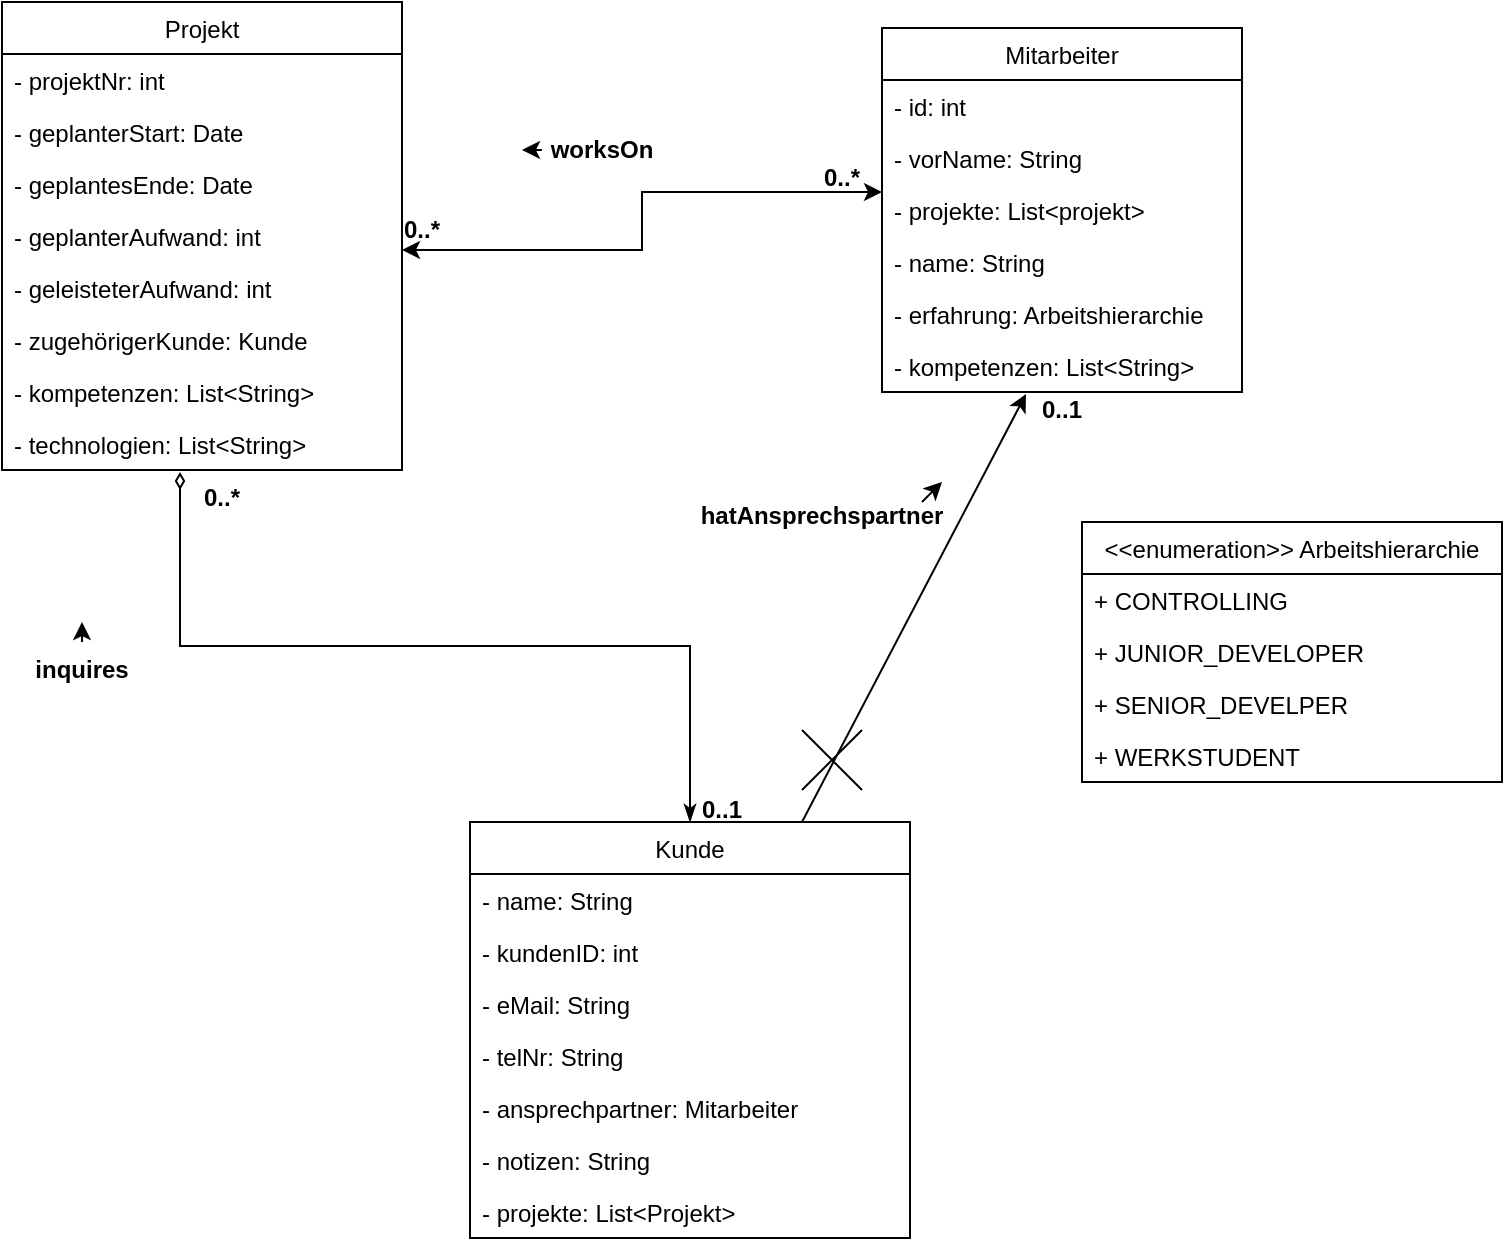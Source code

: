 <mxfile version="13.9.9" type="device"><diagram id="qES5lL1LD4_ZPxFyWEG5" name="Page-1"><mxGraphModel dx="1094" dy="737" grid="1" gridSize="10" guides="1" tooltips="1" connect="1" arrows="1" fold="1" page="1" pageScale="1" pageWidth="827" pageHeight="1169" math="0" shadow="0"><root><mxCell id="0"/><mxCell id="1" parent="0"/><mxCell id="HK1HnzDMrN5pPwvElY66-2" value="Mitarbeiter" style="swimlane;fontStyle=0;childLayout=stackLayout;horizontal=1;startSize=26;fillColor=none;horizontalStack=0;resizeParent=1;resizeParentMax=0;resizeLast=0;collapsible=1;marginBottom=0;" parent="1" vertex="1"><mxGeometry x="510" y="163" width="180" height="182" as="geometry"/></mxCell><mxCell id="HK1HnzDMrN5pPwvElY66-3" value="- id: int" style="text;strokeColor=none;fillColor=none;align=left;verticalAlign=top;spacingLeft=4;spacingRight=4;overflow=hidden;rotatable=0;points=[[0,0.5],[1,0.5]];portConstraint=eastwest;" parent="HK1HnzDMrN5pPwvElY66-2" vertex="1"><mxGeometry y="26" width="180" height="26" as="geometry"/></mxCell><mxCell id="HK1HnzDMrN5pPwvElY66-4" value="- vorName: String" style="text;strokeColor=none;fillColor=none;align=left;verticalAlign=top;spacingLeft=4;spacingRight=4;overflow=hidden;rotatable=0;points=[[0,0.5],[1,0.5]];portConstraint=eastwest;" parent="HK1HnzDMrN5pPwvElY66-2" vertex="1"><mxGeometry y="52" width="180" height="26" as="geometry"/></mxCell><mxCell id="HK1HnzDMrN5pPwvElY66-15" value="- projekte: List&lt;projekt&gt;" style="text;strokeColor=none;fillColor=none;align=left;verticalAlign=top;spacingLeft=4;spacingRight=4;overflow=hidden;rotatable=0;points=[[0,0.5],[1,0.5]];portConstraint=eastwest;" parent="HK1HnzDMrN5pPwvElY66-2" vertex="1"><mxGeometry y="78" width="180" height="26" as="geometry"/></mxCell><mxCell id="HK1HnzDMrN5pPwvElY66-5" value="- name: String" style="text;strokeColor=none;fillColor=none;align=left;verticalAlign=top;spacingLeft=4;spacingRight=4;overflow=hidden;rotatable=0;points=[[0,0.5],[1,0.5]];portConstraint=eastwest;imageHeight=24;imageWidth=26;imageAspect=1;" parent="HK1HnzDMrN5pPwvElY66-2" vertex="1"><mxGeometry y="104" width="180" height="26" as="geometry"/></mxCell><mxCell id="HK1HnzDMrN5pPwvElY66-53" value="- erfahrung: Arbeitshierarchie" style="text;strokeColor=none;fillColor=none;align=left;verticalAlign=top;spacingLeft=4;spacingRight=4;overflow=hidden;rotatable=0;points=[[0,0.5],[1,0.5]];portConstraint=eastwest;imageHeight=24;imageWidth=26;imageAspect=1;" parent="HK1HnzDMrN5pPwvElY66-2" vertex="1"><mxGeometry y="130" width="180" height="26" as="geometry"/></mxCell><mxCell id="T29BGUdwYCYtZFOgeIpj-5" value="- kompetenzen: List&lt;String&gt;" style="text;strokeColor=none;fillColor=none;align=left;verticalAlign=top;spacingLeft=4;spacingRight=4;overflow=hidden;rotatable=0;points=[[0,0.5],[1,0.5]];portConstraint=eastwest;imageHeight=24;imageWidth=26;imageAspect=1;" vertex="1" parent="HK1HnzDMrN5pPwvElY66-2"><mxGeometry y="156" width="180" height="26" as="geometry"/></mxCell><mxCell id="HK1HnzDMrN5pPwvElY66-10" value="Projekt" style="swimlane;fontStyle=0;childLayout=stackLayout;horizontal=1;startSize=26;fillColor=none;horizontalStack=0;resizeParent=1;resizeParentMax=0;resizeLast=0;collapsible=1;marginBottom=0;" parent="1" vertex="1"><mxGeometry x="70" y="150" width="200" height="234" as="geometry"/></mxCell><mxCell id="HK1HnzDMrN5pPwvElY66-11" value="- projektNr: int" style="text;strokeColor=none;fillColor=none;align=left;verticalAlign=top;spacingLeft=4;spacingRight=4;overflow=hidden;rotatable=0;points=[[0,0.5],[1,0.5]];portConstraint=eastwest;" parent="HK1HnzDMrN5pPwvElY66-10" vertex="1"><mxGeometry y="26" width="200" height="26" as="geometry"/></mxCell><mxCell id="HK1HnzDMrN5pPwvElY66-12" value="- geplanterStart: Date" style="text;strokeColor=none;fillColor=none;align=left;verticalAlign=top;spacingLeft=4;spacingRight=4;overflow=hidden;rotatable=0;points=[[0,0.5],[1,0.5]];portConstraint=eastwest;" parent="HK1HnzDMrN5pPwvElY66-10" vertex="1"><mxGeometry y="52" width="200" height="26" as="geometry"/></mxCell><mxCell id="HK1HnzDMrN5pPwvElY66-18" value="- geplantesEnde: Date" style="text;strokeColor=none;fillColor=none;align=left;verticalAlign=top;spacingLeft=4;spacingRight=4;overflow=hidden;rotatable=0;points=[[0,0.5],[1,0.5]];portConstraint=eastwest;" parent="HK1HnzDMrN5pPwvElY66-10" vertex="1"><mxGeometry y="78" width="200" height="26" as="geometry"/></mxCell><mxCell id="HK1HnzDMrN5pPwvElY66-19" value="- geplanterAufwand: int" style="text;strokeColor=none;fillColor=none;align=left;verticalAlign=top;spacingLeft=4;spacingRight=4;overflow=hidden;rotatable=0;points=[[0,0.5],[1,0.5]];portConstraint=eastwest;" parent="HK1HnzDMrN5pPwvElY66-10" vertex="1"><mxGeometry y="104" width="200" height="26" as="geometry"/></mxCell><mxCell id="T29BGUdwYCYtZFOgeIpj-3" value="- geleisteterAufwand: int" style="text;strokeColor=none;fillColor=none;align=left;verticalAlign=top;spacingLeft=4;spacingRight=4;overflow=hidden;rotatable=0;points=[[0,0.5],[1,0.5]];portConstraint=eastwest;" vertex="1" parent="HK1HnzDMrN5pPwvElY66-10"><mxGeometry y="130" width="200" height="26" as="geometry"/></mxCell><mxCell id="HK1HnzDMrN5pPwvElY66-20" value="- zugehörigerKunde: Kunde" style="text;strokeColor=none;fillColor=none;align=left;verticalAlign=top;spacingLeft=4;spacingRight=4;overflow=hidden;rotatable=0;points=[[0,0.5],[1,0.5]];portConstraint=eastwest;" parent="HK1HnzDMrN5pPwvElY66-10" vertex="1"><mxGeometry y="156" width="200" height="26" as="geometry"/></mxCell><mxCell id="HK1HnzDMrN5pPwvElY66-13" value="- kompetenzen: List&lt;String&gt;" style="text;strokeColor=none;fillColor=none;align=left;verticalAlign=top;spacingLeft=4;spacingRight=4;overflow=hidden;rotatable=0;points=[[0,0.5],[1,0.5]];portConstraint=eastwest;" parent="HK1HnzDMrN5pPwvElY66-10" vertex="1"><mxGeometry y="182" width="200" height="26" as="geometry"/></mxCell><mxCell id="HK1HnzDMrN5pPwvElY66-21" value="- technologien: List&lt;String&gt;" style="text;strokeColor=none;fillColor=none;align=left;verticalAlign=top;spacingLeft=4;spacingRight=4;overflow=hidden;rotatable=0;points=[[0,0.5],[1,0.5]];portConstraint=eastwest;" parent="HK1HnzDMrN5pPwvElY66-10" vertex="1"><mxGeometry y="208" width="200" height="26" as="geometry"/></mxCell><mxCell id="HK1HnzDMrN5pPwvElY66-32" style="edgeStyle=orthogonalEdgeStyle;rounded=0;orthogonalLoop=1;jettySize=auto;html=1;exitX=0.5;exitY=0;exitDx=0;exitDy=0;entryX=0.445;entryY=1.038;entryDx=0;entryDy=0;entryPerimeter=0;startArrow=classicThin;startFill=1;endArrow=diamondThin;endFill=0;" parent="1" source="HK1HnzDMrN5pPwvElY66-23" target="HK1HnzDMrN5pPwvElY66-21" edge="1"><mxGeometry relative="1" as="geometry"/></mxCell><mxCell id="HK1HnzDMrN5pPwvElY66-23" value="Kunde" style="swimlane;fontStyle=0;childLayout=stackLayout;horizontal=1;startSize=26;fillColor=none;horizontalStack=0;resizeParent=1;resizeParentMax=0;resizeLast=0;collapsible=1;marginBottom=0;" parent="1" vertex="1"><mxGeometry x="304" y="560" width="220" height="208" as="geometry"/></mxCell><mxCell id="HK1HnzDMrN5pPwvElY66-27" value="- name: String" style="text;strokeColor=none;fillColor=none;align=left;verticalAlign=top;spacingLeft=4;spacingRight=4;overflow=hidden;rotatable=0;points=[[0,0.5],[1,0.5]];portConstraint=eastwest;" parent="HK1HnzDMrN5pPwvElY66-23" vertex="1"><mxGeometry y="26" width="220" height="26" as="geometry"/></mxCell><mxCell id="HK1HnzDMrN5pPwvElY66-29" value="- kundenID: int" style="text;strokeColor=none;fillColor=none;align=left;verticalAlign=top;spacingLeft=4;spacingRight=4;overflow=hidden;rotatable=0;points=[[0,0.5],[1,0.5]];portConstraint=eastwest;" parent="HK1HnzDMrN5pPwvElY66-23" vertex="1"><mxGeometry y="52" width="220" height="26" as="geometry"/></mxCell><mxCell id="HK1HnzDMrN5pPwvElY66-28" value="- eMail: String" style="text;strokeColor=none;fillColor=none;align=left;verticalAlign=top;spacingLeft=4;spacingRight=4;overflow=hidden;rotatable=0;points=[[0,0.5],[1,0.5]];portConstraint=eastwest;" parent="HK1HnzDMrN5pPwvElY66-23" vertex="1"><mxGeometry y="78" width="220" height="26" as="geometry"/></mxCell><mxCell id="HK1HnzDMrN5pPwvElY66-24" value="- telNr: String" style="text;strokeColor=none;fillColor=none;align=left;verticalAlign=top;spacingLeft=4;spacingRight=4;overflow=hidden;rotatable=0;points=[[0,0.5],[1,0.5]];portConstraint=eastwest;" parent="HK1HnzDMrN5pPwvElY66-23" vertex="1"><mxGeometry y="104" width="220" height="26" as="geometry"/></mxCell><mxCell id="HK1HnzDMrN5pPwvElY66-25" value="- ansprechpartner: Mitarbeiter" style="text;strokeColor=none;fillColor=none;align=left;verticalAlign=top;spacingLeft=4;spacingRight=4;overflow=hidden;rotatable=0;points=[[0,0.5],[1,0.5]];portConstraint=eastwest;" parent="HK1HnzDMrN5pPwvElY66-23" vertex="1"><mxGeometry y="130" width="220" height="26" as="geometry"/></mxCell><mxCell id="HK1HnzDMrN5pPwvElY66-26" value="- notizen: String" style="text;strokeColor=none;fillColor=none;align=left;verticalAlign=top;spacingLeft=4;spacingRight=4;overflow=hidden;rotatable=0;points=[[0,0.5],[1,0.5]];portConstraint=eastwest;" parent="HK1HnzDMrN5pPwvElY66-23" vertex="1"><mxGeometry y="156" width="220" height="26" as="geometry"/></mxCell><mxCell id="HK1HnzDMrN5pPwvElY66-36" value="- projekte: List&lt;Projekt&gt;" style="text;strokeColor=none;fillColor=none;align=left;verticalAlign=top;spacingLeft=4;spacingRight=4;overflow=hidden;rotatable=0;points=[[0,0.5],[1,0.5]];portConstraint=eastwest;" parent="HK1HnzDMrN5pPwvElY66-23" vertex="1"><mxGeometry y="182" width="220" height="26" as="geometry"/></mxCell><mxCell id="HK1HnzDMrN5pPwvElY66-34" value="0..*" style="text;align=center;fontStyle=1;verticalAlign=middle;spacingLeft=3;spacingRight=3;strokeColor=none;rotatable=0;points=[[0,0.5],[1,0.5]];portConstraint=eastwest;" parent="1" vertex="1"><mxGeometry x="140" y="384" width="80" height="26" as="geometry"/></mxCell><mxCell id="HK1HnzDMrN5pPwvElY66-35" value="0..1" style="text;align=center;fontStyle=1;verticalAlign=middle;spacingLeft=3;spacingRight=3;strokeColor=none;rotatable=0;points=[[0,0.5],[1,0.5]];portConstraint=eastwest;" parent="1" vertex="1"><mxGeometry x="390" y="540" width="80" height="26" as="geometry"/></mxCell><mxCell id="HK1HnzDMrN5pPwvElY66-37" style="edgeStyle=orthogonalEdgeStyle;rounded=0;orthogonalLoop=1;jettySize=auto;html=1;entryX=1;entryY=0.769;entryDx=0;entryDy=0;entryPerimeter=0;startArrow=classic;startFill=1;exitX=0;exitY=1.154;exitDx=0;exitDy=0;exitPerimeter=0;" parent="1" source="HK1HnzDMrN5pPwvElY66-4" target="HK1HnzDMrN5pPwvElY66-19" edge="1"><mxGeometry relative="1" as="geometry"><mxPoint x="450" y="230" as="sourcePoint"/></mxGeometry></mxCell><mxCell id="HK1HnzDMrN5pPwvElY66-38" value="0..*" style="text;align=center;fontStyle=1;verticalAlign=middle;spacingLeft=3;spacingRight=3;strokeColor=none;rotatable=0;points=[[0,0.5],[1,0.5]];portConstraint=eastwest;" parent="1" vertex="1"><mxGeometry x="240" y="250" width="80" height="26" as="geometry"/></mxCell><mxCell id="HK1HnzDMrN5pPwvElY66-39" value="0..*" style="text;align=center;fontStyle=1;verticalAlign=middle;spacingLeft=3;spacingRight=3;strokeColor=none;rotatable=0;points=[[0,0.5],[1,0.5]];portConstraint=eastwest;" parent="1" vertex="1"><mxGeometry x="450" y="224" width="80" height="26" as="geometry"/></mxCell><mxCell id="HK1HnzDMrN5pPwvElY66-41" value="" style="endArrow=classic;html=1;" parent="1" edge="1"><mxGeometry width="50" height="50" relative="1" as="geometry"><mxPoint x="340" y="224" as="sourcePoint"/><mxPoint x="330" y="224" as="targetPoint"/><Array as="points"/></mxGeometry></mxCell><mxCell id="HK1HnzDMrN5pPwvElY66-42" value="worksOn" style="text;align=center;fontStyle=1;verticalAlign=middle;spacingLeft=3;spacingRight=3;strokeColor=none;rotatable=0;points=[[0,0.5],[1,0.5]];portConstraint=eastwest;" parent="1" vertex="1"><mxGeometry x="330" y="210" width="80" height="26" as="geometry"/></mxCell><mxCell id="HK1HnzDMrN5pPwvElY66-43" value="&lt;&lt;enumeration&gt;&gt; Arbeitshierarchie" style="swimlane;fontStyle=0;childLayout=stackLayout;horizontal=1;startSize=26;fillColor=none;horizontalStack=0;resizeParent=1;resizeParentMax=0;resizeLast=0;collapsible=1;marginBottom=0;" parent="1" vertex="1"><mxGeometry x="610" y="410" width="210" height="130" as="geometry"/></mxCell><mxCell id="HK1HnzDMrN5pPwvElY66-44" value="+ CONTROLLING" style="text;strokeColor=none;fillColor=none;align=left;verticalAlign=top;spacingLeft=4;spacingRight=4;overflow=hidden;rotatable=0;points=[[0,0.5],[1,0.5]];portConstraint=eastwest;" parent="HK1HnzDMrN5pPwvElY66-43" vertex="1"><mxGeometry y="26" width="210" height="26" as="geometry"/></mxCell><mxCell id="HK1HnzDMrN5pPwvElY66-45" value="+ JUNIOR_DEVELOPER" style="text;strokeColor=none;fillColor=none;align=left;verticalAlign=top;spacingLeft=4;spacingRight=4;overflow=hidden;rotatable=0;points=[[0,0.5],[1,0.5]];portConstraint=eastwest;" parent="HK1HnzDMrN5pPwvElY66-43" vertex="1"><mxGeometry y="52" width="210" height="26" as="geometry"/></mxCell><mxCell id="HK1HnzDMrN5pPwvElY66-46" value="+ SENIOR_DEVELPER" style="text;strokeColor=none;fillColor=none;align=left;verticalAlign=top;spacingLeft=4;spacingRight=4;overflow=hidden;rotatable=0;points=[[0,0.5],[1,0.5]];portConstraint=eastwest;" parent="HK1HnzDMrN5pPwvElY66-43" vertex="1"><mxGeometry y="78" width="210" height="26" as="geometry"/></mxCell><mxCell id="T29BGUdwYCYtZFOgeIpj-6" value="+ WERKSTUDENT" style="text;strokeColor=none;fillColor=none;align=left;verticalAlign=top;spacingLeft=4;spacingRight=4;overflow=hidden;rotatable=0;points=[[0,0.5],[1,0.5]];portConstraint=eastwest;" vertex="1" parent="HK1HnzDMrN5pPwvElY66-43"><mxGeometry y="104" width="210" height="26" as="geometry"/></mxCell><mxCell id="QvICl4iRRqQZAavdht6h-7" value="" style="endArrow=classic;html=1;entryX=0.4;entryY=1.038;entryDx=0;entryDy=0;entryPerimeter=0;" parent="1" target="T29BGUdwYCYtZFOgeIpj-5" edge="1"><mxGeometry width="50" height="50" relative="1" as="geometry"><mxPoint x="470" y="560" as="sourcePoint"/><mxPoint x="440" y="490" as="targetPoint"/></mxGeometry></mxCell><mxCell id="QvICl4iRRqQZAavdht6h-8" value="" style="shape=umlDestroy;" parent="1" vertex="1"><mxGeometry x="470" y="514" width="30" height="30" as="geometry"/></mxCell><mxCell id="QvICl4iRRqQZAavdht6h-10" value="0..1" style="text;align=center;fontStyle=1;verticalAlign=middle;spacingLeft=3;spacingRight=3;strokeColor=none;rotatable=0;points=[[0,0.5],[1,0.5]];portConstraint=eastwest;" parent="1" vertex="1"><mxGeometry x="560" y="340" width="80" height="26" as="geometry"/></mxCell><mxCell id="QvICl4iRRqQZAavdht6h-11" value="" style="endArrow=classic;html=1;" parent="1" edge="1"><mxGeometry width="50" height="50" relative="1" as="geometry"><mxPoint x="530" y="400" as="sourcePoint"/><mxPoint x="540" y="390" as="targetPoint"/></mxGeometry></mxCell><mxCell id="QvICl4iRRqQZAavdht6h-12" value="hatAnsprechspartner&#xA;" style="text;align=center;fontStyle=1;verticalAlign=middle;spacingLeft=3;spacingRight=3;strokeColor=none;rotatable=0;points=[[0,0.5],[1,0.5]];portConstraint=eastwest;" parent="1" vertex="1"><mxGeometry x="460" y="400" width="40" height="26" as="geometry"/></mxCell><mxCell id="QvICl4iRRqQZAavdht6h-13" value="" style="endArrow=classic;html=1;" parent="1" edge="1"><mxGeometry width="50" height="50" relative="1" as="geometry"><mxPoint x="110" y="470" as="sourcePoint"/><mxPoint x="110" y="460" as="targetPoint"/></mxGeometry></mxCell><mxCell id="QvICl4iRRqQZAavdht6h-14" value="inquires" style="text;align=center;fontStyle=1;verticalAlign=middle;spacingLeft=3;spacingRight=3;strokeColor=none;rotatable=0;points=[[0,0.5],[1,0.5]];portConstraint=eastwest;" parent="1" vertex="1"><mxGeometry x="70" y="470" width="80" height="26" as="geometry"/></mxCell></root></mxGraphModel></diagram></mxfile>